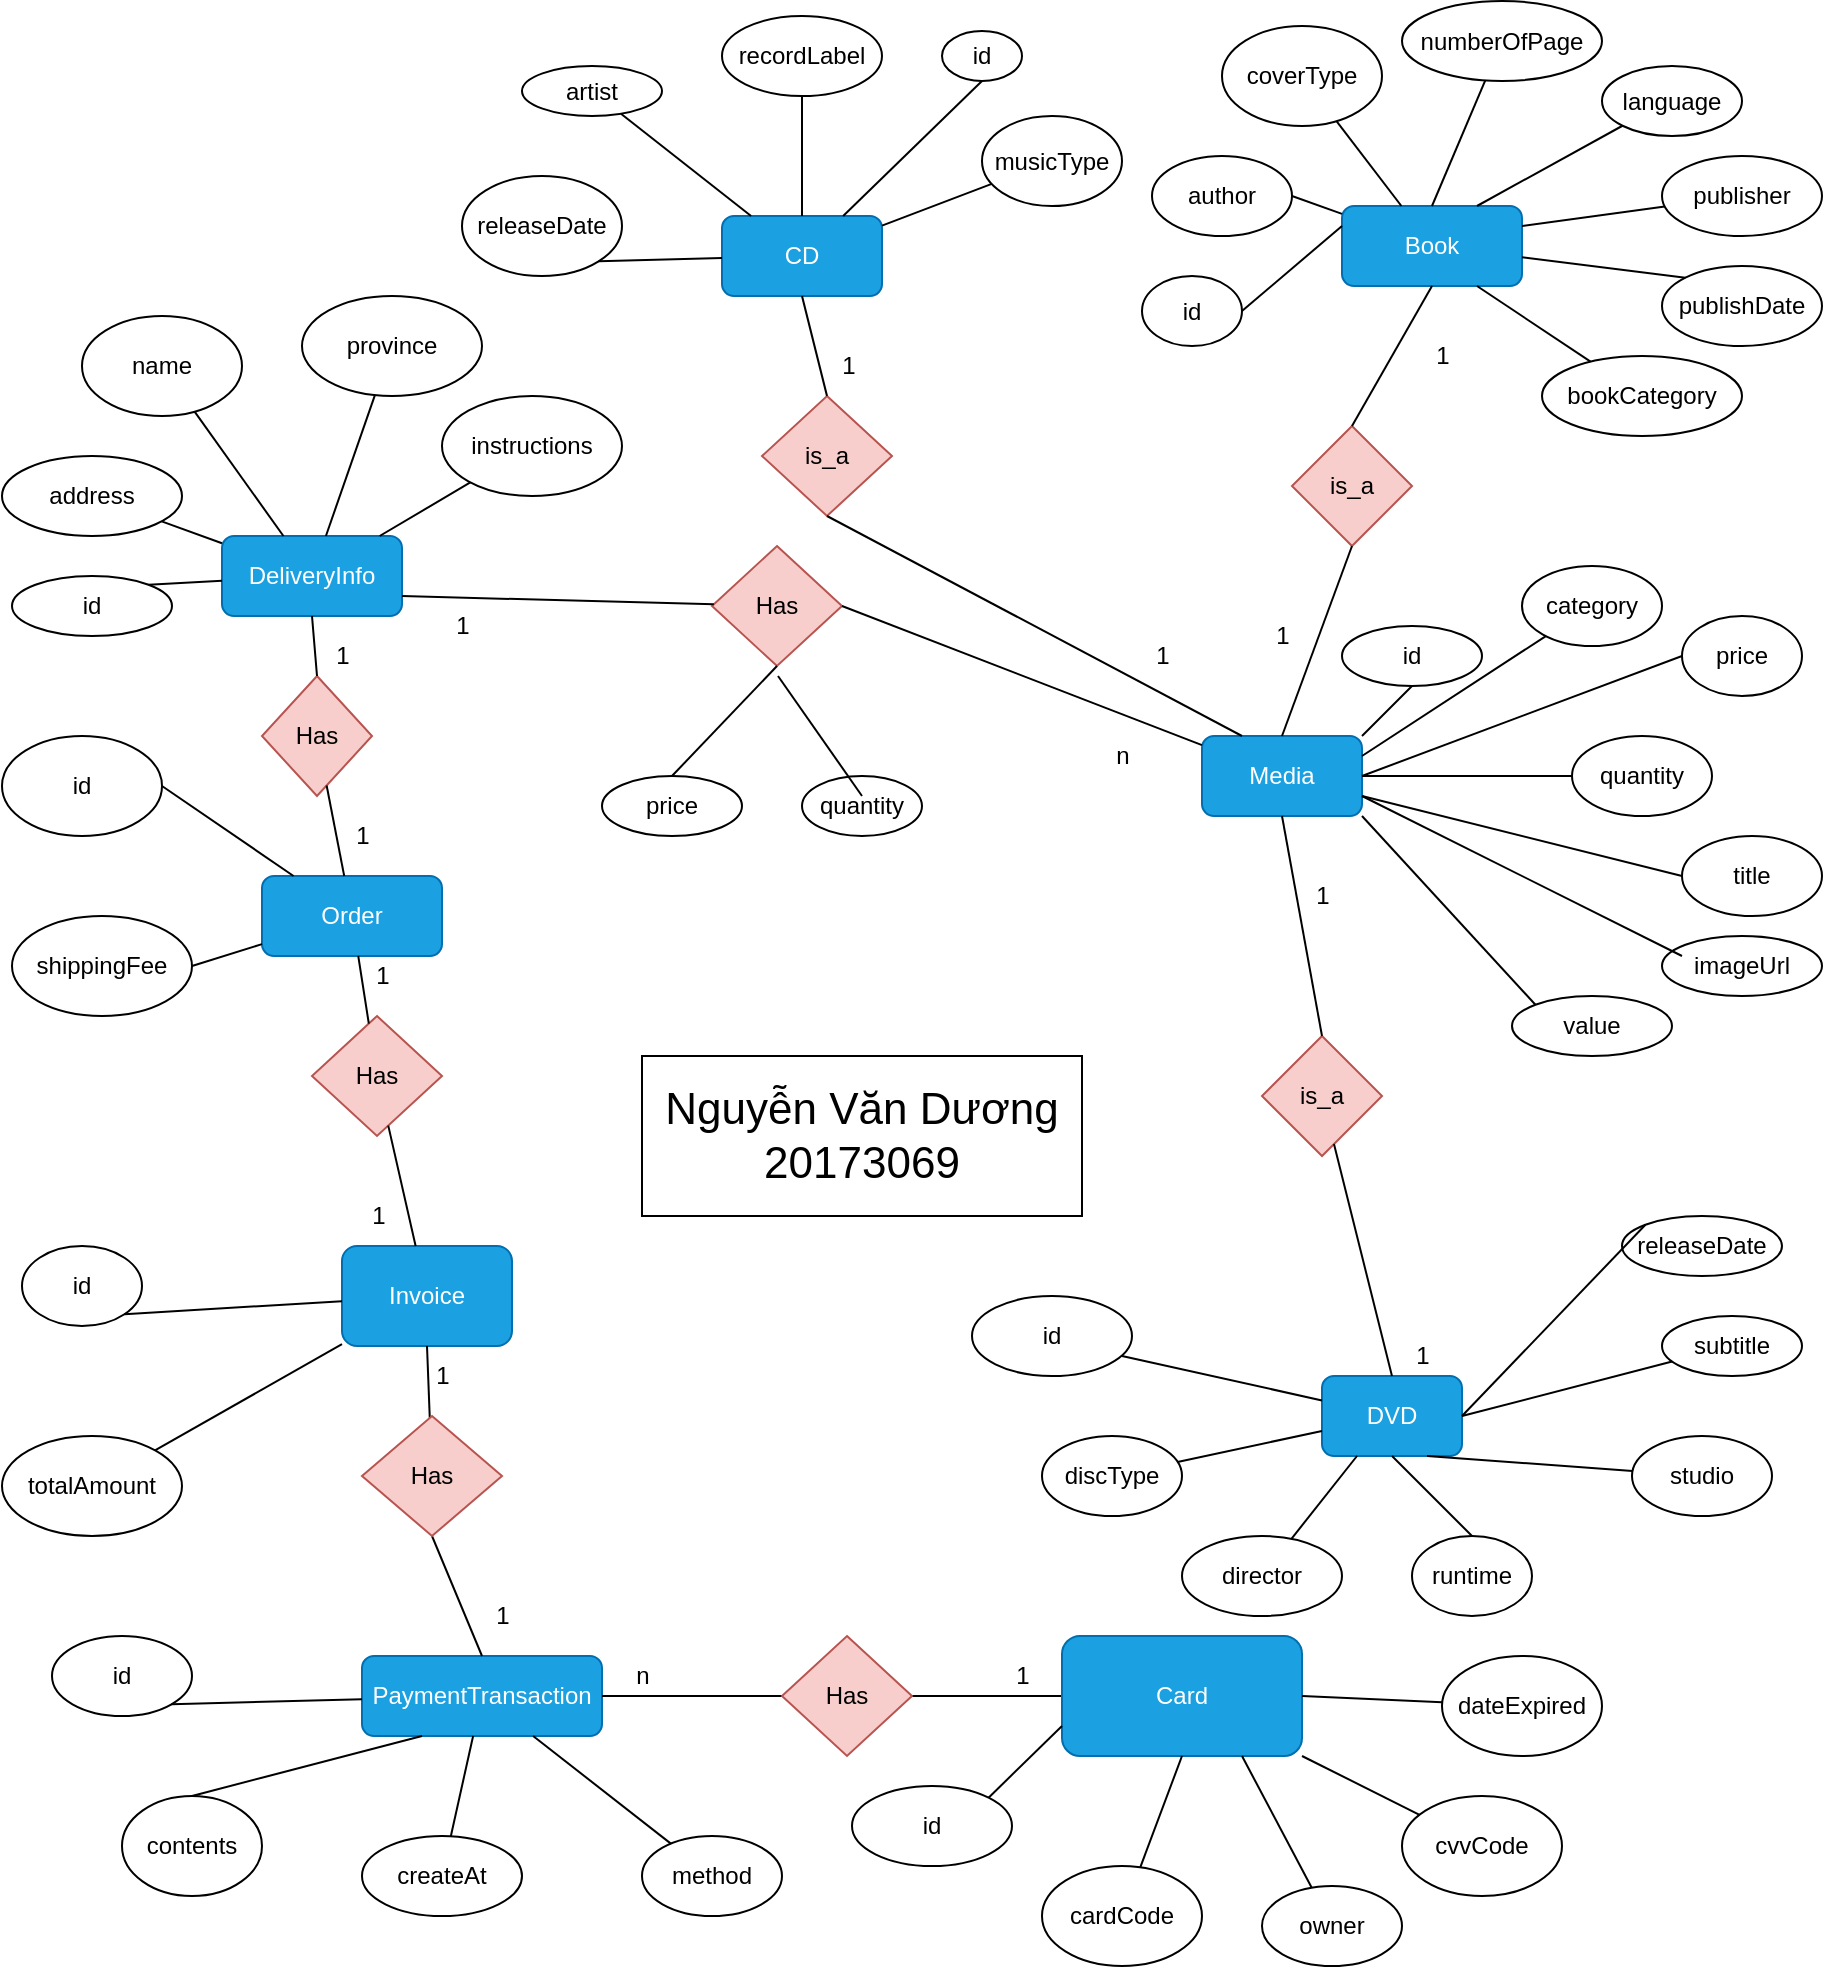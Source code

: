 <mxfile version="15.8.0" type="github">
  <diagram id="R2lEEEUBdFMjLlhIrx00" name="Page-1">
    <mxGraphModel dx="898" dy="482" grid="1" gridSize="10" guides="1" tooltips="1" connect="1" arrows="1" fold="1" page="1" pageScale="1" pageWidth="850" pageHeight="1100" math="0" shadow="0" extFonts="Permanent Marker^https://fonts.googleapis.com/css?family=Permanent+Marker">
      <root>
        <mxCell id="0" />
        <mxCell id="1" parent="0" />
        <mxCell id="rgqKugWzis6uIpZlZRa2-1" value="CD" style="rounded=1;whiteSpace=wrap;html=1;fillColor=#1ba1e2;strokeColor=#006EAF;fontColor=#ffffff;" parent="1" vertex="1">
          <mxGeometry x="360" y="150" width="80" height="40" as="geometry" />
        </mxCell>
        <mxCell id="rgqKugWzis6uIpZlZRa2-2" value="musicType" style="ellipse;whiteSpace=wrap;html=1;" parent="1" vertex="1">
          <mxGeometry x="490" y="100" width="70" height="45" as="geometry" />
        </mxCell>
        <mxCell id="rgqKugWzis6uIpZlZRa2-3" value="id" style="ellipse;whiteSpace=wrap;html=1;" parent="1" vertex="1">
          <mxGeometry x="470" y="57.5" width="40" height="25" as="geometry" />
        </mxCell>
        <mxCell id="rgqKugWzis6uIpZlZRa2-4" value="recordLabel" style="ellipse;whiteSpace=wrap;html=1;" parent="1" vertex="1">
          <mxGeometry x="360" y="50" width="80" height="40" as="geometry" />
        </mxCell>
        <mxCell id="rgqKugWzis6uIpZlZRa2-5" value="artist" style="ellipse;whiteSpace=wrap;html=1;" parent="1" vertex="1">
          <mxGeometry x="260" y="75" width="70" height="25" as="geometry" />
        </mxCell>
        <mxCell id="rgqKugWzis6uIpZlZRa2-6" value="" style="endArrow=none;html=1;rounded=0;" parent="1" source="rgqKugWzis6uIpZlZRa2-1" target="rgqKugWzis6uIpZlZRa2-2" edge="1">
          <mxGeometry width="50" height="50" relative="1" as="geometry">
            <mxPoint x="630" y="180" as="sourcePoint" />
            <mxPoint x="680" y="130" as="targetPoint" />
          </mxGeometry>
        </mxCell>
        <mxCell id="rgqKugWzis6uIpZlZRa2-7" value="releaseDate" style="ellipse;whiteSpace=wrap;html=1;" parent="1" vertex="1">
          <mxGeometry x="230" y="130" width="80" height="50" as="geometry" />
        </mxCell>
        <mxCell id="rgqKugWzis6uIpZlZRa2-10" value="" style="endArrow=none;html=1;rounded=0;" parent="1" source="rgqKugWzis6uIpZlZRa2-1" target="rgqKugWzis6uIpZlZRa2-5" edge="1">
          <mxGeometry width="50" height="50" relative="1" as="geometry">
            <mxPoint x="630" y="190" as="sourcePoint" />
            <mxPoint x="680" y="140" as="targetPoint" />
          </mxGeometry>
        </mxCell>
        <mxCell id="rgqKugWzis6uIpZlZRa2-11" value="" style="endArrow=none;html=1;rounded=0;entryX=0.5;entryY=1;entryDx=0;entryDy=0;" parent="1" source="rgqKugWzis6uIpZlZRa2-1" target="rgqKugWzis6uIpZlZRa2-3" edge="1">
          <mxGeometry width="50" height="50" relative="1" as="geometry">
            <mxPoint x="630" y="190" as="sourcePoint" />
            <mxPoint x="680" y="140" as="targetPoint" />
          </mxGeometry>
        </mxCell>
        <mxCell id="rgqKugWzis6uIpZlZRa2-12" value="" style="endArrow=none;html=1;rounded=0;" parent="1" source="rgqKugWzis6uIpZlZRa2-1" target="rgqKugWzis6uIpZlZRa2-4" edge="1">
          <mxGeometry width="50" height="50" relative="1" as="geometry">
            <mxPoint x="640" y="200" as="sourcePoint" />
            <mxPoint x="690" y="150" as="targetPoint" />
          </mxGeometry>
        </mxCell>
        <mxCell id="rgqKugWzis6uIpZlZRa2-13" value="" style="endArrow=none;html=1;rounded=0;entryX=1;entryY=1;entryDx=0;entryDy=0;" parent="1" source="rgqKugWzis6uIpZlZRa2-1" target="rgqKugWzis6uIpZlZRa2-7" edge="1">
          <mxGeometry width="50" height="50" relative="1" as="geometry">
            <mxPoint x="650" y="210" as="sourcePoint" />
            <mxPoint x="700" y="160" as="targetPoint" />
          </mxGeometry>
        </mxCell>
        <mxCell id="rgqKugWzis6uIpZlZRa2-14" value="DeliveryInfo" style="rounded=1;whiteSpace=wrap;html=1;fillColor=#1ba1e2;strokeColor=#006EAF;fontColor=#ffffff;" parent="1" vertex="1">
          <mxGeometry x="110" y="310" width="90" height="40" as="geometry" />
        </mxCell>
        <mxCell id="rgqKugWzis6uIpZlZRa2-15" value="instructions" style="ellipse;whiteSpace=wrap;html=1;" parent="1" vertex="1">
          <mxGeometry x="220" y="240" width="90" height="50" as="geometry" />
        </mxCell>
        <mxCell id="rgqKugWzis6uIpZlZRa2-16" value="id" style="ellipse;whiteSpace=wrap;html=1;" parent="1" vertex="1">
          <mxGeometry x="5" y="330" width="80" height="30" as="geometry" />
        </mxCell>
        <mxCell id="rgqKugWzis6uIpZlZRa2-17" value="province" style="ellipse;whiteSpace=wrap;html=1;" parent="1" vertex="1">
          <mxGeometry x="150" y="190" width="90" height="50" as="geometry" />
        </mxCell>
        <mxCell id="rgqKugWzis6uIpZlZRa2-18" value="name" style="ellipse;whiteSpace=wrap;html=1;" parent="1" vertex="1">
          <mxGeometry x="40" y="200" width="80" height="50" as="geometry" />
        </mxCell>
        <mxCell id="rgqKugWzis6uIpZlZRa2-19" value="address" style="ellipse;whiteSpace=wrap;html=1;" parent="1" vertex="1">
          <mxGeometry y="270" width="90" height="40" as="geometry" />
        </mxCell>
        <mxCell id="rgqKugWzis6uIpZlZRa2-20" value="" style="endArrow=none;html=1;rounded=0;" parent="1" source="rgqKugWzis6uIpZlZRa2-14" target="rgqKugWzis6uIpZlZRa2-19" edge="1">
          <mxGeometry width="50" height="50" relative="1" as="geometry">
            <mxPoint x="360" y="420" as="sourcePoint" />
            <mxPoint x="410" y="370" as="targetPoint" />
          </mxGeometry>
        </mxCell>
        <mxCell id="rgqKugWzis6uIpZlZRa2-21" value="" style="endArrow=none;html=1;rounded=0;" parent="1" source="rgqKugWzis6uIpZlZRa2-14" target="rgqKugWzis6uIpZlZRa2-18" edge="1">
          <mxGeometry width="50" height="50" relative="1" as="geometry">
            <mxPoint x="370" y="430" as="sourcePoint" />
            <mxPoint x="420" y="380" as="targetPoint" />
          </mxGeometry>
        </mxCell>
        <mxCell id="rgqKugWzis6uIpZlZRa2-22" value="" style="endArrow=none;html=1;rounded=0;" parent="1" source="rgqKugWzis6uIpZlZRa2-14" target="rgqKugWzis6uIpZlZRa2-17" edge="1">
          <mxGeometry width="50" height="50" relative="1" as="geometry">
            <mxPoint x="380" y="440" as="sourcePoint" />
            <mxPoint x="430" y="390" as="targetPoint" />
          </mxGeometry>
        </mxCell>
        <mxCell id="rgqKugWzis6uIpZlZRa2-23" value="" style="endArrow=none;html=1;rounded=0;" parent="1" source="rgqKugWzis6uIpZlZRa2-14" target="rgqKugWzis6uIpZlZRa2-15" edge="1">
          <mxGeometry width="50" height="50" relative="1" as="geometry">
            <mxPoint x="390" y="450" as="sourcePoint" />
            <mxPoint x="440" y="400" as="targetPoint" />
          </mxGeometry>
        </mxCell>
        <mxCell id="rgqKugWzis6uIpZlZRa2-24" value="" style="endArrow=none;html=1;rounded=0;entryX=1;entryY=0;entryDx=0;entryDy=0;" parent="1" source="rgqKugWzis6uIpZlZRa2-14" target="rgqKugWzis6uIpZlZRa2-16" edge="1">
          <mxGeometry width="50" height="50" relative="1" as="geometry">
            <mxPoint x="400" y="460" as="sourcePoint" />
            <mxPoint x="450" y="410" as="targetPoint" />
          </mxGeometry>
        </mxCell>
        <mxCell id="rgqKugWzis6uIpZlZRa2-26" value="Order" style="rounded=1;whiteSpace=wrap;html=1;fillColor=#1ba1e2;strokeColor=#006EAF;fontColor=#ffffff;" parent="1" vertex="1">
          <mxGeometry x="130" y="480" width="90" height="40" as="geometry" />
        </mxCell>
        <mxCell id="rgqKugWzis6uIpZlZRa2-27" value="shippingFee" style="ellipse;whiteSpace=wrap;html=1;" parent="1" vertex="1">
          <mxGeometry x="5" y="500" width="90" height="50" as="geometry" />
        </mxCell>
        <mxCell id="rgqKugWzis6uIpZlZRa2-28" value="id" style="ellipse;whiteSpace=wrap;html=1;" parent="1" vertex="1">
          <mxGeometry y="410" width="80" height="50" as="geometry" />
        </mxCell>
        <mxCell id="rgqKugWzis6uIpZlZRa2-29" value="" style="endArrow=none;html=1;rounded=0;entryX=1;entryY=0.5;entryDx=0;entryDy=0;" parent="1" source="rgqKugWzis6uIpZlZRa2-26" target="rgqKugWzis6uIpZlZRa2-27" edge="1">
          <mxGeometry width="50" height="50" relative="1" as="geometry">
            <mxPoint x="360" y="420" as="sourcePoint" />
            <mxPoint x="410" y="370" as="targetPoint" />
          </mxGeometry>
        </mxCell>
        <mxCell id="rgqKugWzis6uIpZlZRa2-30" value="" style="endArrow=none;html=1;rounded=0;entryX=1;entryY=0.5;entryDx=0;entryDy=0;" parent="1" source="rgqKugWzis6uIpZlZRa2-26" target="rgqKugWzis6uIpZlZRa2-28" edge="1">
          <mxGeometry width="50" height="50" relative="1" as="geometry">
            <mxPoint x="370" y="430" as="sourcePoint" />
            <mxPoint x="420" y="380" as="targetPoint" />
          </mxGeometry>
        </mxCell>
        <mxCell id="rgqKugWzis6uIpZlZRa2-31" value="Invoice" style="rounded=1;whiteSpace=wrap;html=1;fillColor=#1ba1e2;strokeColor=#006EAF;fontColor=#ffffff;" parent="1" vertex="1">
          <mxGeometry x="170" y="665" width="85" height="50" as="geometry" />
        </mxCell>
        <mxCell id="rgqKugWzis6uIpZlZRa2-32" value="totalAmount" style="ellipse;whiteSpace=wrap;html=1;" parent="1" vertex="1">
          <mxGeometry y="760" width="90" height="50" as="geometry" />
        </mxCell>
        <mxCell id="rgqKugWzis6uIpZlZRa2-33" value="id" style="ellipse;whiteSpace=wrap;html=1;" parent="1" vertex="1">
          <mxGeometry x="10" y="665" width="60" height="40" as="geometry" />
        </mxCell>
        <mxCell id="rgqKugWzis6uIpZlZRa2-34" value="" style="endArrow=none;html=1;rounded=0;" parent="1" source="rgqKugWzis6uIpZlZRa2-31" target="rgqKugWzis6uIpZlZRa2-32" edge="1">
          <mxGeometry width="50" height="50" relative="1" as="geometry">
            <mxPoint x="360" y="680" as="sourcePoint" />
            <mxPoint x="410" y="630" as="targetPoint" />
          </mxGeometry>
        </mxCell>
        <mxCell id="rgqKugWzis6uIpZlZRa2-35" value="" style="endArrow=none;html=1;rounded=0;entryX=1;entryY=1;entryDx=0;entryDy=0;" parent="1" source="rgqKugWzis6uIpZlZRa2-31" target="rgqKugWzis6uIpZlZRa2-33" edge="1">
          <mxGeometry width="50" height="50" relative="1" as="geometry">
            <mxPoint x="370" y="690" as="sourcePoint" />
            <mxPoint x="420" y="640" as="targetPoint" />
          </mxGeometry>
        </mxCell>
        <mxCell id="rgqKugWzis6uIpZlZRa2-36" value="Has" style="rhombus;whiteSpace=wrap;html=1;fillColor=#f8cecc;strokeColor=#b85450;" parent="1" vertex="1">
          <mxGeometry x="155" y="550" width="65" height="60" as="geometry" />
        </mxCell>
        <mxCell id="rgqKugWzis6uIpZlZRa2-37" value="" style="endArrow=none;html=1;rounded=0;" parent="1" source="rgqKugWzis6uIpZlZRa2-36" target="rgqKugWzis6uIpZlZRa2-26" edge="1">
          <mxGeometry width="50" height="50" relative="1" as="geometry">
            <mxPoint x="360" y="680" as="sourcePoint" />
            <mxPoint x="410" y="630" as="targetPoint" />
          </mxGeometry>
        </mxCell>
        <mxCell id="rgqKugWzis6uIpZlZRa2-38" value="" style="endArrow=none;html=1;rounded=0;" parent="1" source="rgqKugWzis6uIpZlZRa2-31" target="rgqKugWzis6uIpZlZRa2-36" edge="1">
          <mxGeometry width="50" height="50" relative="1" as="geometry">
            <mxPoint x="370" y="690" as="sourcePoint" />
            <mxPoint x="420" y="640" as="targetPoint" />
          </mxGeometry>
        </mxCell>
        <mxCell id="rgqKugWzis6uIpZlZRa2-39" value="Has" style="rhombus;whiteSpace=wrap;html=1;fillColor=#f8cecc;strokeColor=#b85450;" parent="1" vertex="1">
          <mxGeometry x="130" y="380" width="55" height="60" as="geometry" />
        </mxCell>
        <mxCell id="rgqKugWzis6uIpZlZRa2-40" value="" style="endArrow=none;html=1;rounded=0;entryX=0.5;entryY=1;entryDx=0;entryDy=0;exitX=0.5;exitY=0;exitDx=0;exitDy=0;" parent="1" source="rgqKugWzis6uIpZlZRa2-39" target="rgqKugWzis6uIpZlZRa2-14" edge="1">
          <mxGeometry width="50" height="50" relative="1" as="geometry">
            <mxPoint x="325" y="510" as="sourcePoint" />
            <mxPoint x="160" y="340" as="targetPoint" />
          </mxGeometry>
        </mxCell>
        <mxCell id="rgqKugWzis6uIpZlZRa2-41" value="" style="endArrow=none;html=1;rounded=0;" parent="1" source="rgqKugWzis6uIpZlZRa2-26" target="rgqKugWzis6uIpZlZRa2-39" edge="1">
          <mxGeometry width="50" height="50" relative="1" as="geometry">
            <mxPoint x="310" y="450" as="sourcePoint" />
            <mxPoint x="385" y="470" as="targetPoint" />
          </mxGeometry>
        </mxCell>
        <mxCell id="rgqKugWzis6uIpZlZRa2-42" value="PaymentTransaction" style="rounded=1;whiteSpace=wrap;html=1;fillColor=#1ba1e2;strokeColor=#006EAF;fontColor=#ffffff;" parent="1" vertex="1">
          <mxGeometry x="180" y="870" width="120" height="40" as="geometry" />
        </mxCell>
        <mxCell id="rgqKugWzis6uIpZlZRa2-43" value="method" style="ellipse;whiteSpace=wrap;html=1;" parent="1" vertex="1">
          <mxGeometry x="320" y="960" width="70" height="40" as="geometry" />
        </mxCell>
        <mxCell id="rgqKugWzis6uIpZlZRa2-44" value="createAt" style="ellipse;whiteSpace=wrap;html=1;" parent="1" vertex="1">
          <mxGeometry x="180" y="960" width="80" height="40" as="geometry" />
        </mxCell>
        <mxCell id="rgqKugWzis6uIpZlZRa2-45" value="contents" style="ellipse;whiteSpace=wrap;html=1;" parent="1" vertex="1">
          <mxGeometry x="60" y="940" width="70" height="50" as="geometry" />
        </mxCell>
        <mxCell id="rgqKugWzis6uIpZlZRa2-46" value="id" style="ellipse;whiteSpace=wrap;html=1;" parent="1" vertex="1">
          <mxGeometry x="25" y="860" width="70" height="40" as="geometry" />
        </mxCell>
        <mxCell id="rgqKugWzis6uIpZlZRa2-47" value="" style="endArrow=none;html=1;rounded=0;exitX=0.5;exitY=0;exitDx=0;exitDy=0;entryX=0.5;entryY=1;entryDx=0;entryDy=0;" parent="1" source="rgqKugWzis6uIpZlZRa2-42" target="rgqKugWzis6uIpZlZRa2-55" edge="1">
          <mxGeometry width="50" height="50" relative="1" as="geometry">
            <mxPoint x="360" y="940" as="sourcePoint" />
            <mxPoint x="410" y="890" as="targetPoint" />
          </mxGeometry>
        </mxCell>
        <mxCell id="rgqKugWzis6uIpZlZRa2-48" value="" style="endArrow=none;html=1;rounded=0;entryX=0.5;entryY=1;entryDx=0;entryDy=0;" parent="1" source="rgqKugWzis6uIpZlZRa2-55" target="rgqKugWzis6uIpZlZRa2-31" edge="1">
          <mxGeometry width="50" height="50" relative="1" as="geometry">
            <mxPoint x="370" y="950" as="sourcePoint" />
            <mxPoint x="420" y="900" as="targetPoint" />
          </mxGeometry>
        </mxCell>
        <mxCell id="rgqKugWzis6uIpZlZRa2-49" value="" style="endArrow=none;html=1;rounded=0;exitX=1;exitY=0.5;exitDx=0;exitDy=0;entryX=0;entryY=0.5;entryDx=0;entryDy=0;" parent="1" source="rgqKugWzis6uIpZlZRa2-42" target="rgqKugWzis6uIpZlZRa2-56" edge="1">
          <mxGeometry width="50" height="50" relative="1" as="geometry">
            <mxPoint x="380" y="960" as="sourcePoint" />
            <mxPoint x="430" y="910" as="targetPoint" />
          </mxGeometry>
        </mxCell>
        <mxCell id="rgqKugWzis6uIpZlZRa2-50" value="" style="endArrow=none;html=1;rounded=0;entryX=1;entryY=0.5;entryDx=0;entryDy=0;" parent="1" target="rgqKugWzis6uIpZlZRa2-56" edge="1">
          <mxGeometry width="50" height="50" relative="1" as="geometry">
            <mxPoint x="540" y="890" as="sourcePoint" />
            <mxPoint x="440" y="920" as="targetPoint" />
          </mxGeometry>
        </mxCell>
        <mxCell id="rgqKugWzis6uIpZlZRa2-51" value="" style="endArrow=none;html=1;rounded=0;" parent="1" source="rgqKugWzis6uIpZlZRa2-43" target="rgqKugWzis6uIpZlZRa2-42" edge="1">
          <mxGeometry width="50" height="50" relative="1" as="geometry">
            <mxPoint x="400" y="980" as="sourcePoint" />
            <mxPoint x="450" y="930" as="targetPoint" />
          </mxGeometry>
        </mxCell>
        <mxCell id="rgqKugWzis6uIpZlZRa2-52" value="" style="endArrow=none;html=1;rounded=0;" parent="1" source="rgqKugWzis6uIpZlZRa2-42" target="rgqKugWzis6uIpZlZRa2-44" edge="1">
          <mxGeometry width="50" height="50" relative="1" as="geometry">
            <mxPoint x="410" y="990" as="sourcePoint" />
            <mxPoint x="460" y="940" as="targetPoint" />
          </mxGeometry>
        </mxCell>
        <mxCell id="rgqKugWzis6uIpZlZRa2-53" value="" style="endArrow=none;html=1;rounded=0;exitX=1;exitY=1;exitDx=0;exitDy=0;" parent="1" source="rgqKugWzis6uIpZlZRa2-46" target="rgqKugWzis6uIpZlZRa2-42" edge="1">
          <mxGeometry width="50" height="50" relative="1" as="geometry">
            <mxPoint x="420" y="1000" as="sourcePoint" />
            <mxPoint x="470" y="950" as="targetPoint" />
          </mxGeometry>
        </mxCell>
        <mxCell id="rgqKugWzis6uIpZlZRa2-54" value="" style="endArrow=none;html=1;rounded=0;exitX=0.25;exitY=1;exitDx=0;exitDy=0;entryX=0.5;entryY=0;entryDx=0;entryDy=0;" parent="1" source="rgqKugWzis6uIpZlZRa2-42" target="rgqKugWzis6uIpZlZRa2-45" edge="1">
          <mxGeometry width="50" height="50" relative="1" as="geometry">
            <mxPoint x="430" y="1010" as="sourcePoint" />
            <mxPoint x="480" y="960" as="targetPoint" />
          </mxGeometry>
        </mxCell>
        <mxCell id="rgqKugWzis6uIpZlZRa2-55" value="Has" style="rhombus;whiteSpace=wrap;html=1;fillColor=#f8cecc;strokeColor=#b85450;" parent="1" vertex="1">
          <mxGeometry x="180" y="750" width="70" height="60" as="geometry" />
        </mxCell>
        <mxCell id="rgqKugWzis6uIpZlZRa2-56" value="Has" style="rhombus;whiteSpace=wrap;html=1;fillColor=#f8cecc;strokeColor=#b85450;" parent="1" vertex="1">
          <mxGeometry x="390" y="860" width="65" height="60" as="geometry" />
        </mxCell>
        <mxCell id="rgqKugWzis6uIpZlZRa2-58" value="Card" style="rounded=1;whiteSpace=wrap;html=1;fillColor=#1ba1e2;strokeColor=#006EAF;fontColor=#ffffff;" parent="1" vertex="1">
          <mxGeometry x="530" y="860" width="120" height="60" as="geometry" />
        </mxCell>
        <mxCell id="rgqKugWzis6uIpZlZRa2-59" value="id" style="ellipse;whiteSpace=wrap;html=1;" parent="1" vertex="1">
          <mxGeometry x="425" y="935" width="80" height="40" as="geometry" />
        </mxCell>
        <mxCell id="rgqKugWzis6uIpZlZRa2-60" value="cardCode" style="ellipse;whiteSpace=wrap;html=1;" parent="1" vertex="1">
          <mxGeometry x="520" y="975" width="80" height="50" as="geometry" />
        </mxCell>
        <mxCell id="rgqKugWzis6uIpZlZRa2-61" value="owner" style="ellipse;whiteSpace=wrap;html=1;" parent="1" vertex="1">
          <mxGeometry x="630" y="985" width="70" height="40" as="geometry" />
        </mxCell>
        <mxCell id="rgqKugWzis6uIpZlZRa2-62" value="cvvCode" style="ellipse;whiteSpace=wrap;html=1;" parent="1" vertex="1">
          <mxGeometry x="700" y="940" width="80" height="50" as="geometry" />
        </mxCell>
        <mxCell id="rgqKugWzis6uIpZlZRa2-63" value="dateExpired" style="ellipse;whiteSpace=wrap;html=1;" parent="1" vertex="1">
          <mxGeometry x="720" y="870" width="80" height="50" as="geometry" />
        </mxCell>
        <mxCell id="rgqKugWzis6uIpZlZRa2-64" value="" style="endArrow=none;html=1;rounded=0;entryX=0;entryY=0.75;entryDx=0;entryDy=0;exitX=1;exitY=0;exitDx=0;exitDy=0;" parent="1" source="rgqKugWzis6uIpZlZRa2-59" target="rgqKugWzis6uIpZlZRa2-58" edge="1">
          <mxGeometry width="50" height="50" relative="1" as="geometry">
            <mxPoint x="360" y="940" as="sourcePoint" />
            <mxPoint x="410" y="890" as="targetPoint" />
          </mxGeometry>
        </mxCell>
        <mxCell id="rgqKugWzis6uIpZlZRa2-65" value="" style="endArrow=none;html=1;rounded=0;entryX=1;entryY=0.5;entryDx=0;entryDy=0;" parent="1" source="rgqKugWzis6uIpZlZRa2-63" target="rgqKugWzis6uIpZlZRa2-58" edge="1">
          <mxGeometry width="50" height="50" relative="1" as="geometry">
            <mxPoint x="370" y="950" as="sourcePoint" />
            <mxPoint x="420" y="900" as="targetPoint" />
          </mxGeometry>
        </mxCell>
        <mxCell id="rgqKugWzis6uIpZlZRa2-66" value="" style="endArrow=none;html=1;rounded=0;entryX=1;entryY=1;entryDx=0;entryDy=0;" parent="1" source="rgqKugWzis6uIpZlZRa2-62" target="rgqKugWzis6uIpZlZRa2-58" edge="1">
          <mxGeometry width="50" height="50" relative="1" as="geometry">
            <mxPoint x="380" y="960" as="sourcePoint" />
            <mxPoint x="430" y="910" as="targetPoint" />
          </mxGeometry>
        </mxCell>
        <mxCell id="rgqKugWzis6uIpZlZRa2-67" value="" style="endArrow=none;html=1;rounded=0;entryX=0.75;entryY=1;entryDx=0;entryDy=0;" parent="1" source="rgqKugWzis6uIpZlZRa2-61" target="rgqKugWzis6uIpZlZRa2-58" edge="1">
          <mxGeometry width="50" height="50" relative="1" as="geometry">
            <mxPoint x="390" y="970" as="sourcePoint" />
            <mxPoint x="440" y="920" as="targetPoint" />
          </mxGeometry>
        </mxCell>
        <mxCell id="rgqKugWzis6uIpZlZRa2-68" value="" style="endArrow=none;html=1;rounded=0;entryX=0.5;entryY=1;entryDx=0;entryDy=0;" parent="1" source="rgqKugWzis6uIpZlZRa2-60" target="rgqKugWzis6uIpZlZRa2-58" edge="1">
          <mxGeometry width="50" height="50" relative="1" as="geometry">
            <mxPoint x="400" y="980" as="sourcePoint" />
            <mxPoint x="450" y="930" as="targetPoint" />
          </mxGeometry>
        </mxCell>
        <mxCell id="rgqKugWzis6uIpZlZRa2-69" value="Media" style="rounded=1;whiteSpace=wrap;html=1;fillColor=#1ba1e2;strokeColor=#006EAF;fontColor=#ffffff;" parent="1" vertex="1">
          <mxGeometry x="600" y="410" width="80" height="40" as="geometry" />
        </mxCell>
        <mxCell id="rgqKugWzis6uIpZlZRa2-70" value="Has" style="rhombus;whiteSpace=wrap;html=1;fillColor=#f8cecc;strokeColor=#b85450;" parent="1" vertex="1">
          <mxGeometry x="355" y="315" width="65" height="60" as="geometry" />
        </mxCell>
        <mxCell id="rgqKugWzis6uIpZlZRa2-71" value="is_a" style="rhombus;whiteSpace=wrap;html=1;fillColor=#f8cecc;strokeColor=#b85450;" parent="1" vertex="1">
          <mxGeometry x="380" y="240" width="65" height="60" as="geometry" />
        </mxCell>
        <mxCell id="rgqKugWzis6uIpZlZRa2-72" value="is_a" style="rhombus;whiteSpace=wrap;html=1;fillColor=#f8cecc;strokeColor=#b85450;" parent="1" vertex="1">
          <mxGeometry x="630" y="560" width="60" height="60" as="geometry" />
        </mxCell>
        <mxCell id="rgqKugWzis6uIpZlZRa2-73" value="is_a" style="rhombus;whiteSpace=wrap;html=1;fillColor=#f8cecc;strokeColor=#b85450;" parent="1" vertex="1">
          <mxGeometry x="645" y="255" width="60" height="60" as="geometry" />
        </mxCell>
        <mxCell id="rgqKugWzis6uIpZlZRa2-74" value="" style="endArrow=none;html=1;rounded=0;exitX=1;exitY=0.75;exitDx=0;exitDy=0;" parent="1" source="rgqKugWzis6uIpZlZRa2-14" target="rgqKugWzis6uIpZlZRa2-70" edge="1">
          <mxGeometry width="50" height="50" relative="1" as="geometry">
            <mxPoint x="360" y="420" as="sourcePoint" />
            <mxPoint x="410" y="370" as="targetPoint" />
          </mxGeometry>
        </mxCell>
        <mxCell id="rgqKugWzis6uIpZlZRa2-75" value="" style="endArrow=none;html=1;rounded=0;entryX=1;entryY=0.5;entryDx=0;entryDy=0;" parent="1" source="rgqKugWzis6uIpZlZRa2-69" target="rgqKugWzis6uIpZlZRa2-70" edge="1">
          <mxGeometry width="50" height="50" relative="1" as="geometry">
            <mxPoint x="360" y="420" as="sourcePoint" />
            <mxPoint x="410" y="370" as="targetPoint" />
          </mxGeometry>
        </mxCell>
        <mxCell id="rgqKugWzis6uIpZlZRa2-77" value="" style="endArrow=none;html=1;rounded=0;exitX=0.25;exitY=0;exitDx=0;exitDy=0;entryX=0.5;entryY=1;entryDx=0;entryDy=0;" parent="1" source="rgqKugWzis6uIpZlZRa2-69" target="rgqKugWzis6uIpZlZRa2-71" edge="1">
          <mxGeometry width="50" height="50" relative="1" as="geometry">
            <mxPoint x="360" y="420" as="sourcePoint" />
            <mxPoint x="410" y="370" as="targetPoint" />
          </mxGeometry>
        </mxCell>
        <mxCell id="rgqKugWzis6uIpZlZRa2-78" value="" style="endArrow=none;html=1;rounded=0;entryX=0.5;entryY=0;entryDx=0;entryDy=0;exitX=0.5;exitY=1;exitDx=0;exitDy=0;" parent="1" source="rgqKugWzis6uIpZlZRa2-1" target="rgqKugWzis6uIpZlZRa2-71" edge="1">
          <mxGeometry width="50" height="50" relative="1" as="geometry">
            <mxPoint x="360" y="420" as="sourcePoint" />
            <mxPoint x="410" y="370" as="targetPoint" />
          </mxGeometry>
        </mxCell>
        <mxCell id="rgqKugWzis6uIpZlZRa2-79" value="Book" style="rounded=1;whiteSpace=wrap;html=1;fillColor=#1ba1e2;strokeColor=#006EAF;fontColor=#ffffff;" parent="1" vertex="1">
          <mxGeometry x="670" y="145" width="90" height="40" as="geometry" />
        </mxCell>
        <mxCell id="rgqKugWzis6uIpZlZRa2-81" value="DVD" style="rounded=1;whiteSpace=wrap;html=1;fillColor=#1ba1e2;strokeColor=#006EAF;fontColor=#ffffff;" parent="1" vertex="1">
          <mxGeometry x="660" y="730" width="70" height="40" as="geometry" />
        </mxCell>
        <mxCell id="rgqKugWzis6uIpZlZRa2-82" value="" style="endArrow=none;html=1;rounded=0;entryX=0.5;entryY=1;entryDx=0;entryDy=0;exitX=0.5;exitY=0;exitDx=0;exitDy=0;" parent="1" source="rgqKugWzis6uIpZlZRa2-69" target="rgqKugWzis6uIpZlZRa2-73" edge="1">
          <mxGeometry width="50" height="50" relative="1" as="geometry">
            <mxPoint x="360" y="420" as="sourcePoint" />
            <mxPoint x="410" y="370" as="targetPoint" />
          </mxGeometry>
        </mxCell>
        <mxCell id="rgqKugWzis6uIpZlZRa2-83" value="" style="endArrow=none;html=1;rounded=0;entryX=0.5;entryY=1;entryDx=0;entryDy=0;exitX=0.5;exitY=0;exitDx=0;exitDy=0;" parent="1" source="rgqKugWzis6uIpZlZRa2-73" target="rgqKugWzis6uIpZlZRa2-79" edge="1">
          <mxGeometry width="50" height="50" relative="1" as="geometry">
            <mxPoint x="360" y="420" as="sourcePoint" />
            <mxPoint x="410" y="370" as="targetPoint" />
          </mxGeometry>
        </mxCell>
        <mxCell id="rgqKugWzis6uIpZlZRa2-84" value="" style="endArrow=none;html=1;rounded=0;entryX=0.5;entryY=0;entryDx=0;entryDy=0;" parent="1" source="rgqKugWzis6uIpZlZRa2-72" target="rgqKugWzis6uIpZlZRa2-81" edge="1">
          <mxGeometry width="50" height="50" relative="1" as="geometry">
            <mxPoint x="360" y="420" as="sourcePoint" />
            <mxPoint x="410" y="370" as="targetPoint" />
          </mxGeometry>
        </mxCell>
        <mxCell id="rgqKugWzis6uIpZlZRa2-85" value="" style="endArrow=none;html=1;rounded=0;exitX=0.5;exitY=0;exitDx=0;exitDy=0;entryX=0.5;entryY=1;entryDx=0;entryDy=0;" parent="1" source="rgqKugWzis6uIpZlZRa2-72" target="rgqKugWzis6uIpZlZRa2-69" edge="1">
          <mxGeometry width="50" height="50" relative="1" as="geometry">
            <mxPoint x="360" y="420" as="sourcePoint" />
            <mxPoint x="410" y="370" as="targetPoint" />
          </mxGeometry>
        </mxCell>
        <mxCell id="rgqKugWzis6uIpZlZRa2-89" value="studio" style="ellipse;whiteSpace=wrap;html=1;" parent="1" vertex="1">
          <mxGeometry x="815" y="760" width="70" height="40" as="geometry" />
        </mxCell>
        <mxCell id="rgqKugWzis6uIpZlZRa2-90" value="runtime" style="ellipse;whiteSpace=wrap;html=1;" parent="1" vertex="1">
          <mxGeometry x="705" y="810" width="60" height="40" as="geometry" />
        </mxCell>
        <mxCell id="rgqKugWzis6uIpZlZRa2-91" value="director" style="ellipse;whiteSpace=wrap;html=1;" parent="1" vertex="1">
          <mxGeometry x="590" y="810" width="80" height="40" as="geometry" />
        </mxCell>
        <mxCell id="rgqKugWzis6uIpZlZRa2-92" value="discType" style="ellipse;whiteSpace=wrap;html=1;" parent="1" vertex="1">
          <mxGeometry x="520" y="760" width="70" height="40" as="geometry" />
        </mxCell>
        <mxCell id="rgqKugWzis6uIpZlZRa2-93" value="id" style="ellipse;whiteSpace=wrap;html=1;" parent="1" vertex="1">
          <mxGeometry x="485" y="690" width="80" height="40" as="geometry" />
        </mxCell>
        <mxCell id="rgqKugWzis6uIpZlZRa2-94" value="subtitle" style="ellipse;whiteSpace=wrap;html=1;" parent="1" vertex="1">
          <mxGeometry x="830" y="700" width="70" height="30" as="geometry" />
        </mxCell>
        <mxCell id="rgqKugWzis6uIpZlZRa2-95" value="releaseDate" style="ellipse;whiteSpace=wrap;html=1;" parent="1" vertex="1">
          <mxGeometry x="810" y="650" width="80" height="30" as="geometry" />
        </mxCell>
        <mxCell id="rgqKugWzis6uIpZlZRa2-96" value="quantity" style="ellipse;whiteSpace=wrap;html=1;" parent="1" vertex="1">
          <mxGeometry x="400" y="430" width="60" height="30" as="geometry" />
        </mxCell>
        <mxCell id="rgqKugWzis6uIpZlZRa2-97" value="price" style="ellipse;whiteSpace=wrap;html=1;" parent="1" vertex="1">
          <mxGeometry x="300" y="430" width="70" height="30" as="geometry" />
        </mxCell>
        <mxCell id="rgqKugWzis6uIpZlZRa2-98" value="value" style="ellipse;whiteSpace=wrap;html=1;" parent="1" vertex="1">
          <mxGeometry x="755" y="540" width="80" height="30" as="geometry" />
        </mxCell>
        <mxCell id="rgqKugWzis6uIpZlZRa2-99" value="imageUrl" style="ellipse;whiteSpace=wrap;html=1;" parent="1" vertex="1">
          <mxGeometry x="830" y="510" width="80" height="30" as="geometry" />
        </mxCell>
        <mxCell id="rgqKugWzis6uIpZlZRa2-100" value="title" style="ellipse;whiteSpace=wrap;html=1;" parent="1" vertex="1">
          <mxGeometry x="840" y="460" width="70" height="40" as="geometry" />
        </mxCell>
        <mxCell id="rgqKugWzis6uIpZlZRa2-101" value="quantity" style="ellipse;whiteSpace=wrap;html=1;" parent="1" vertex="1">
          <mxGeometry x="785" y="410" width="70" height="40" as="geometry" />
        </mxCell>
        <mxCell id="rgqKugWzis6uIpZlZRa2-102" value="price" style="ellipse;whiteSpace=wrap;html=1;" parent="1" vertex="1">
          <mxGeometry x="840" y="350" width="60" height="40" as="geometry" />
        </mxCell>
        <mxCell id="rgqKugWzis6uIpZlZRa2-103" value="category" style="ellipse;whiteSpace=wrap;html=1;" parent="1" vertex="1">
          <mxGeometry x="760" y="325" width="70" height="40" as="geometry" />
        </mxCell>
        <mxCell id="rgqKugWzis6uIpZlZRa2-104" value="id" style="ellipse;whiteSpace=wrap;html=1;" parent="1" vertex="1">
          <mxGeometry x="670" y="355" width="70" height="30" as="geometry" />
        </mxCell>
        <mxCell id="rgqKugWzis6uIpZlZRa2-105" value="bookCategory" style="ellipse;whiteSpace=wrap;html=1;" parent="1" vertex="1">
          <mxGeometry x="770" y="220" width="100" height="40" as="geometry" />
        </mxCell>
        <mxCell id="rgqKugWzis6uIpZlZRa2-106" value="language" style="ellipse;whiteSpace=wrap;html=1;" parent="1" vertex="1">
          <mxGeometry x="800" y="75" width="70" height="35" as="geometry" />
        </mxCell>
        <mxCell id="rgqKugWzis6uIpZlZRa2-107" value="numberOfPage" style="ellipse;whiteSpace=wrap;html=1;" parent="1" vertex="1">
          <mxGeometry x="700" y="42.5" width="100" height="40" as="geometry" />
        </mxCell>
        <mxCell id="rgqKugWzis6uIpZlZRa2-108" value="publishDate" style="ellipse;whiteSpace=wrap;html=1;" parent="1" vertex="1">
          <mxGeometry x="830" y="175" width="80" height="40" as="geometry" />
        </mxCell>
        <mxCell id="rgqKugWzis6uIpZlZRa2-109" value="publisher" style="ellipse;whiteSpace=wrap;html=1;" parent="1" vertex="1">
          <mxGeometry x="830" y="120" width="80" height="40" as="geometry" />
        </mxCell>
        <mxCell id="rgqKugWzis6uIpZlZRa2-110" value="coverType" style="ellipse;whiteSpace=wrap;html=1;" parent="1" vertex="1">
          <mxGeometry x="610" y="55" width="80" height="50" as="geometry" />
        </mxCell>
        <mxCell id="rgqKugWzis6uIpZlZRa2-111" value="author" style="ellipse;whiteSpace=wrap;html=1;" parent="1" vertex="1">
          <mxGeometry x="575" y="120" width="70" height="40" as="geometry" />
        </mxCell>
        <mxCell id="rgqKugWzis6uIpZlZRa2-112" value="id" style="ellipse;whiteSpace=wrap;html=1;" parent="1" vertex="1">
          <mxGeometry x="570" y="180" width="50" height="35" as="geometry" />
        </mxCell>
        <mxCell id="rgqKugWzis6uIpZlZRa2-114" value="" style="endArrow=none;html=1;rounded=0;entryX=1;entryY=0;entryDx=0;entryDy=0;exitX=0.5;exitY=1;exitDx=0;exitDy=0;" parent="1" source="rgqKugWzis6uIpZlZRa2-104" target="rgqKugWzis6uIpZlZRa2-69" edge="1">
          <mxGeometry width="50" height="50" relative="1" as="geometry">
            <mxPoint x="360" y="560" as="sourcePoint" />
            <mxPoint x="410" y="510" as="targetPoint" />
          </mxGeometry>
        </mxCell>
        <mxCell id="rgqKugWzis6uIpZlZRa2-115" value="" style="endArrow=none;html=1;rounded=0;entryX=1;entryY=0.25;entryDx=0;entryDy=0;" parent="1" source="rgqKugWzis6uIpZlZRa2-103" target="rgqKugWzis6uIpZlZRa2-69" edge="1">
          <mxGeometry width="50" height="50" relative="1" as="geometry">
            <mxPoint x="370" y="570" as="sourcePoint" />
            <mxPoint x="690" y="420" as="targetPoint" />
          </mxGeometry>
        </mxCell>
        <mxCell id="rgqKugWzis6uIpZlZRa2-116" value="" style="endArrow=none;html=1;rounded=0;exitX=0;exitY=0.5;exitDx=0;exitDy=0;entryX=1;entryY=0.5;entryDx=0;entryDy=0;" parent="1" source="rgqKugWzis6uIpZlZRa2-102" target="rgqKugWzis6uIpZlZRa2-69" edge="1">
          <mxGeometry width="50" height="50" relative="1" as="geometry">
            <mxPoint x="380" y="580" as="sourcePoint" />
            <mxPoint x="690" y="430" as="targetPoint" />
          </mxGeometry>
        </mxCell>
        <mxCell id="rgqKugWzis6uIpZlZRa2-117" value="" style="endArrow=none;html=1;rounded=0;entryX=1;entryY=0.5;entryDx=0;entryDy=0;" parent="1" source="rgqKugWzis6uIpZlZRa2-101" target="rgqKugWzis6uIpZlZRa2-69" edge="1">
          <mxGeometry width="50" height="50" relative="1" as="geometry">
            <mxPoint x="390" y="590" as="sourcePoint" />
            <mxPoint x="440" y="540" as="targetPoint" />
          </mxGeometry>
        </mxCell>
        <mxCell id="rgqKugWzis6uIpZlZRa2-118" value="" style="endArrow=none;html=1;rounded=0;entryX=1;entryY=0.75;entryDx=0;entryDy=0;" parent="1" target="rgqKugWzis6uIpZlZRa2-69" edge="1">
          <mxGeometry width="50" height="50" relative="1" as="geometry">
            <mxPoint x="840" y="480" as="sourcePoint" />
            <mxPoint x="450" y="550" as="targetPoint" />
          </mxGeometry>
        </mxCell>
        <mxCell id="rgqKugWzis6uIpZlZRa2-119" value="" style="endArrow=none;html=1;rounded=0;entryX=1;entryY=0.75;entryDx=0;entryDy=0;" parent="1" target="rgqKugWzis6uIpZlZRa2-69" edge="1">
          <mxGeometry width="50" height="50" relative="1" as="geometry">
            <mxPoint x="840" y="520" as="sourcePoint" />
            <mxPoint x="460" y="560" as="targetPoint" />
          </mxGeometry>
        </mxCell>
        <mxCell id="rgqKugWzis6uIpZlZRa2-120" value="" style="endArrow=none;html=1;rounded=0;exitX=0;exitY=0;exitDx=0;exitDy=0;entryX=1;entryY=1;entryDx=0;entryDy=0;" parent="1" source="rgqKugWzis6uIpZlZRa2-98" target="rgqKugWzis6uIpZlZRa2-69" edge="1">
          <mxGeometry width="50" height="50" relative="1" as="geometry">
            <mxPoint x="420" y="620" as="sourcePoint" />
            <mxPoint x="470" y="570" as="targetPoint" />
          </mxGeometry>
        </mxCell>
        <mxCell id="rgqKugWzis6uIpZlZRa2-121" value="" style="endArrow=none;html=1;rounded=0;entryX=1;entryY=0.5;entryDx=0;entryDy=0;exitX=0;exitY=0.25;exitDx=0;exitDy=0;" parent="1" source="rgqKugWzis6uIpZlZRa2-79" target="rgqKugWzis6uIpZlZRa2-112" edge="1">
          <mxGeometry width="50" height="50" relative="1" as="geometry">
            <mxPoint x="430" y="630" as="sourcePoint" />
            <mxPoint x="480" y="580" as="targetPoint" />
          </mxGeometry>
        </mxCell>
        <mxCell id="rgqKugWzis6uIpZlZRa2-122" value="" style="endArrow=none;html=1;rounded=0;entryX=0.75;entryY=1;entryDx=0;entryDy=0;" parent="1" source="rgqKugWzis6uIpZlZRa2-89" target="rgqKugWzis6uIpZlZRa2-81" edge="1">
          <mxGeometry width="50" height="50" relative="1" as="geometry">
            <mxPoint x="440" y="640" as="sourcePoint" />
            <mxPoint x="490" y="590" as="targetPoint" />
          </mxGeometry>
        </mxCell>
        <mxCell id="rgqKugWzis6uIpZlZRa2-123" value="" style="endArrow=none;html=1;rounded=0;entryX=1;entryY=0.5;entryDx=0;entryDy=0;" parent="1" source="rgqKugWzis6uIpZlZRa2-94" target="rgqKugWzis6uIpZlZRa2-81" edge="1">
          <mxGeometry width="50" height="50" relative="1" as="geometry">
            <mxPoint x="450" y="650" as="sourcePoint" />
            <mxPoint x="500" y="600" as="targetPoint" />
          </mxGeometry>
        </mxCell>
        <mxCell id="rgqKugWzis6uIpZlZRa2-124" value="" style="endArrow=none;html=1;rounded=0;entryX=0.25;entryY=1;entryDx=0;entryDy=0;" parent="1" source="rgqKugWzis6uIpZlZRa2-91" target="rgqKugWzis6uIpZlZRa2-81" edge="1">
          <mxGeometry width="50" height="50" relative="1" as="geometry">
            <mxPoint x="460" y="660" as="sourcePoint" />
            <mxPoint x="510" y="610" as="targetPoint" />
          </mxGeometry>
        </mxCell>
        <mxCell id="rgqKugWzis6uIpZlZRa2-125" value="" style="endArrow=none;html=1;rounded=0;exitX=0.5;exitY=0;exitDx=0;exitDy=0;entryX=0.5;entryY=1;entryDx=0;entryDy=0;" parent="1" source="rgqKugWzis6uIpZlZRa2-90" target="rgqKugWzis6uIpZlZRa2-81" edge="1">
          <mxGeometry width="50" height="50" relative="1" as="geometry">
            <mxPoint x="470" y="670" as="sourcePoint" />
            <mxPoint x="520" y="620" as="targetPoint" />
          </mxGeometry>
        </mxCell>
        <mxCell id="rgqKugWzis6uIpZlZRa2-126" value="" style="endArrow=none;html=1;rounded=0;" parent="1" source="rgqKugWzis6uIpZlZRa2-92" target="rgqKugWzis6uIpZlZRa2-81" edge="1">
          <mxGeometry width="50" height="50" relative="1" as="geometry">
            <mxPoint x="480" y="680" as="sourcePoint" />
            <mxPoint x="530" y="630" as="targetPoint" />
          </mxGeometry>
        </mxCell>
        <mxCell id="rgqKugWzis6uIpZlZRa2-127" value="" style="endArrow=none;html=1;rounded=0;entryX=1;entryY=0.5;entryDx=0;entryDy=0;exitX=0;exitY=0;exitDx=0;exitDy=0;" parent="1" source="rgqKugWzis6uIpZlZRa2-95" target="rgqKugWzis6uIpZlZRa2-81" edge="1">
          <mxGeometry width="50" height="50" relative="1" as="geometry">
            <mxPoint x="490" y="690" as="sourcePoint" />
            <mxPoint x="540" y="640" as="targetPoint" />
          </mxGeometry>
        </mxCell>
        <mxCell id="rgqKugWzis6uIpZlZRa2-128" value="" style="endArrow=none;html=1;rounded=0;" parent="1" target="rgqKugWzis6uIpZlZRa2-81" edge="1">
          <mxGeometry width="50" height="50" relative="1" as="geometry">
            <mxPoint x="560" y="720" as="sourcePoint" />
            <mxPoint x="550" y="650" as="targetPoint" />
          </mxGeometry>
        </mxCell>
        <mxCell id="rgqKugWzis6uIpZlZRa2-129" value="" style="endArrow=none;html=1;rounded=0;" parent="1" edge="1">
          <mxGeometry width="50" height="50" relative="1" as="geometry">
            <mxPoint x="430" y="440" as="sourcePoint" />
            <mxPoint x="388" y="380" as="targetPoint" />
          </mxGeometry>
        </mxCell>
        <mxCell id="rgqKugWzis6uIpZlZRa2-130" value="" style="endArrow=none;html=1;rounded=0;entryX=0.5;entryY=1;entryDx=0;entryDy=0;exitX=0.5;exitY=0;exitDx=0;exitDy=0;" parent="1" source="rgqKugWzis6uIpZlZRa2-97" target="rgqKugWzis6uIpZlZRa2-70" edge="1">
          <mxGeometry width="50" height="50" relative="1" as="geometry">
            <mxPoint x="520" y="720" as="sourcePoint" />
            <mxPoint x="570" y="670" as="targetPoint" />
          </mxGeometry>
        </mxCell>
        <mxCell id="rgqKugWzis6uIpZlZRa2-131" value="" style="endArrow=none;html=1;rounded=0;entryX=1;entryY=0.5;entryDx=0;entryDy=0;" parent="1" source="rgqKugWzis6uIpZlZRa2-79" target="rgqKugWzis6uIpZlZRa2-111" edge="1">
          <mxGeometry width="50" height="50" relative="1" as="geometry">
            <mxPoint x="440" y="640" as="sourcePoint" />
            <mxPoint x="490" y="590" as="targetPoint" />
          </mxGeometry>
        </mxCell>
        <mxCell id="rgqKugWzis6uIpZlZRa2-132" value="" style="endArrow=none;html=1;rounded=0;exitX=0.5;exitY=0;exitDx=0;exitDy=0;" parent="1" source="rgqKugWzis6uIpZlZRa2-79" target="rgqKugWzis6uIpZlZRa2-107" edge="1">
          <mxGeometry width="50" height="50" relative="1" as="geometry">
            <mxPoint x="450" y="650" as="sourcePoint" />
            <mxPoint x="500" y="600" as="targetPoint" />
          </mxGeometry>
        </mxCell>
        <mxCell id="rgqKugWzis6uIpZlZRa2-133" value="" style="endArrow=none;html=1;rounded=0;entryX=0;entryY=1;entryDx=0;entryDy=0;exitX=0.75;exitY=0;exitDx=0;exitDy=0;" parent="1" source="rgqKugWzis6uIpZlZRa2-79" target="rgqKugWzis6uIpZlZRa2-106" edge="1">
          <mxGeometry width="50" height="50" relative="1" as="geometry">
            <mxPoint x="460" y="660" as="sourcePoint" />
            <mxPoint x="510" y="610" as="targetPoint" />
          </mxGeometry>
        </mxCell>
        <mxCell id="rgqKugWzis6uIpZlZRa2-134" value="" style="endArrow=none;html=1;rounded=0;" parent="1" source="rgqKugWzis6uIpZlZRa2-79" target="rgqKugWzis6uIpZlZRa2-110" edge="1">
          <mxGeometry width="50" height="50" relative="1" as="geometry">
            <mxPoint x="470" y="670" as="sourcePoint" />
            <mxPoint x="520" y="620" as="targetPoint" />
          </mxGeometry>
        </mxCell>
        <mxCell id="rgqKugWzis6uIpZlZRa2-135" value="" style="endArrow=none;html=1;rounded=0;exitX=0;exitY=0;exitDx=0;exitDy=0;" parent="1" source="rgqKugWzis6uIpZlZRa2-108" target="rgqKugWzis6uIpZlZRa2-79" edge="1">
          <mxGeometry width="50" height="50" relative="1" as="geometry">
            <mxPoint x="480" y="680" as="sourcePoint" />
            <mxPoint x="530" y="630" as="targetPoint" />
          </mxGeometry>
        </mxCell>
        <mxCell id="rgqKugWzis6uIpZlZRa2-136" value="" style="endArrow=none;html=1;rounded=0;entryX=0.75;entryY=1;entryDx=0;entryDy=0;" parent="1" source="rgqKugWzis6uIpZlZRa2-105" target="rgqKugWzis6uIpZlZRa2-79" edge="1">
          <mxGeometry width="50" height="50" relative="1" as="geometry">
            <mxPoint x="490" y="690" as="sourcePoint" />
            <mxPoint x="540" y="640" as="targetPoint" />
          </mxGeometry>
        </mxCell>
        <mxCell id="rgqKugWzis6uIpZlZRa2-137" value="" style="endArrow=none;html=1;rounded=0;entryX=1;entryY=0.25;entryDx=0;entryDy=0;" parent="1" source="rgqKugWzis6uIpZlZRa2-109" target="rgqKugWzis6uIpZlZRa2-79" edge="1">
          <mxGeometry width="50" height="50" relative="1" as="geometry">
            <mxPoint x="500" y="700" as="sourcePoint" />
            <mxPoint x="550" y="650" as="targetPoint" />
          </mxGeometry>
        </mxCell>
        <mxCell id="rgqKugWzis6uIpZlZRa2-138" value="&lt;font style=&quot;font-size: 22px&quot;&gt;Nguyễn Văn Dương 20173069&lt;/font&gt;" style="rounded=0;whiteSpace=wrap;html=1;" parent="1" vertex="1">
          <mxGeometry x="320" y="570" width="220" height="80" as="geometry" />
        </mxCell>
        <mxCell id="YK3DIGNZU6GONpANWBG--1" value="1" style="text;html=1;align=center;verticalAlign=middle;resizable=0;points=[];autosize=1;strokeColor=none;fillColor=none;" vertex="1" parent="1">
          <mxGeometry x="160" y="360" width="20" height="20" as="geometry" />
        </mxCell>
        <mxCell id="YK3DIGNZU6GONpANWBG--2" value="1" style="text;html=1;align=center;verticalAlign=middle;resizable=0;points=[];autosize=1;strokeColor=none;fillColor=none;" vertex="1" parent="1">
          <mxGeometry x="170" y="450" width="20" height="20" as="geometry" />
        </mxCell>
        <mxCell id="YK3DIGNZU6GONpANWBG--3" value="1" style="text;html=1;align=center;verticalAlign=middle;resizable=0;points=[];autosize=1;strokeColor=none;fillColor=none;" vertex="1" parent="1">
          <mxGeometry x="180" y="520" width="20" height="20" as="geometry" />
        </mxCell>
        <mxCell id="YK3DIGNZU6GONpANWBG--4" value="1" style="text;html=1;align=center;verticalAlign=middle;resizable=0;points=[];autosize=1;strokeColor=none;fillColor=none;" vertex="1" parent="1">
          <mxGeometry x="177.5" y="640" width="20" height="20" as="geometry" />
        </mxCell>
        <mxCell id="YK3DIGNZU6GONpANWBG--5" value="1" style="text;html=1;align=center;verticalAlign=middle;resizable=0;points=[];autosize=1;strokeColor=none;fillColor=none;" vertex="1" parent="1">
          <mxGeometry x="210" y="720" width="20" height="20" as="geometry" />
        </mxCell>
        <mxCell id="YK3DIGNZU6GONpANWBG--6" value="1" style="text;html=1;align=center;verticalAlign=middle;resizable=0;points=[];autosize=1;strokeColor=none;fillColor=none;" vertex="1" parent="1">
          <mxGeometry x="500" y="870" width="20" height="20" as="geometry" />
        </mxCell>
        <mxCell id="YK3DIGNZU6GONpANWBG--7" value="1" style="text;html=1;align=center;verticalAlign=middle;resizable=0;points=[];autosize=1;strokeColor=none;fillColor=none;" vertex="1" parent="1">
          <mxGeometry x="240" y="840" width="20" height="20" as="geometry" />
        </mxCell>
        <mxCell id="YK3DIGNZU6GONpANWBG--8" value="n" style="text;html=1;align=center;verticalAlign=middle;resizable=0;points=[];autosize=1;strokeColor=none;fillColor=none;" vertex="1" parent="1">
          <mxGeometry x="310" y="870" width="20" height="20" as="geometry" />
        </mxCell>
        <mxCell id="YK3DIGNZU6GONpANWBG--9" value="1" style="text;html=1;align=center;verticalAlign=middle;resizable=0;points=[];autosize=1;strokeColor=none;fillColor=none;" vertex="1" parent="1">
          <mxGeometry x="700" y="710" width="20" height="20" as="geometry" />
        </mxCell>
        <mxCell id="YK3DIGNZU6GONpANWBG--10" value="1" style="text;html=1;align=center;verticalAlign=middle;resizable=0;points=[];autosize=1;strokeColor=none;fillColor=none;" vertex="1" parent="1">
          <mxGeometry x="650" y="480" width="20" height="20" as="geometry" />
        </mxCell>
        <mxCell id="YK3DIGNZU6GONpANWBG--11" value="n" style="text;html=1;align=center;verticalAlign=middle;resizable=0;points=[];autosize=1;strokeColor=none;fillColor=none;" vertex="1" parent="1">
          <mxGeometry x="550" y="410" width="20" height="20" as="geometry" />
        </mxCell>
        <mxCell id="YK3DIGNZU6GONpANWBG--12" value="1" style="text;html=1;align=center;verticalAlign=middle;resizable=0;points=[];autosize=1;strokeColor=none;fillColor=none;" vertex="1" parent="1">
          <mxGeometry x="220" y="345" width="20" height="20" as="geometry" />
        </mxCell>
        <mxCell id="YK3DIGNZU6GONpANWBG--13" value="1" style="text;html=1;align=center;verticalAlign=middle;resizable=0;points=[];autosize=1;strokeColor=none;fillColor=none;" vertex="1" parent="1">
          <mxGeometry x="412.5" y="215" width="20" height="20" as="geometry" />
        </mxCell>
        <mxCell id="YK3DIGNZU6GONpANWBG--14" value="1" style="text;html=1;align=center;verticalAlign=middle;resizable=0;points=[];autosize=1;strokeColor=none;fillColor=none;" vertex="1" parent="1">
          <mxGeometry x="570" y="360" width="20" height="20" as="geometry" />
        </mxCell>
        <mxCell id="YK3DIGNZU6GONpANWBG--15" value="1" style="text;html=1;align=center;verticalAlign=middle;resizable=0;points=[];autosize=1;strokeColor=none;fillColor=none;" vertex="1" parent="1">
          <mxGeometry x="630" y="350" width="20" height="20" as="geometry" />
        </mxCell>
        <mxCell id="YK3DIGNZU6GONpANWBG--16" value="1" style="text;html=1;align=center;verticalAlign=middle;resizable=0;points=[];autosize=1;strokeColor=none;fillColor=none;" vertex="1" parent="1">
          <mxGeometry x="710" y="210" width="20" height="20" as="geometry" />
        </mxCell>
      </root>
    </mxGraphModel>
  </diagram>
</mxfile>
